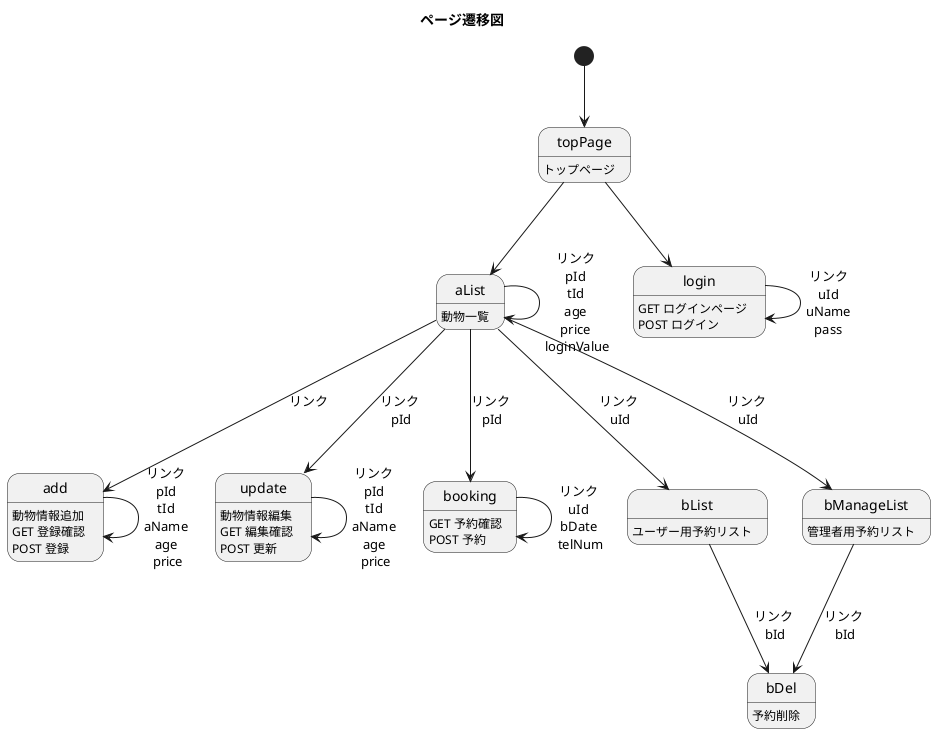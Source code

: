 @startuml
title ページ遷移図

topPage : トップページ
aList : 動物一覧
login : GET ログインページ \nPOST ログイン
add : 動物情報追加 \nGET 登録確認 \nPOST 登録
update : 動物情報編集 \nGET 編集確認 \nPOST 更新
booking : GET 予約確認\nPOST 予約
bDel : 予約削除
bList : ユーザー用予約リスト
bManageList : 管理者用予約リスト


[*] --> topPage
topPage --> aList
topPage --> login
login --> login : リンク\nuId\nuName\npass
aList --> add : リンク \n
add --> add : リンク \npId \ntId \naName \nage \nprice
aList --> booking : リンク \npId
booking --> booking : リンク \nuId \nbDate \ntelNum
aList --> bList : リンク \nuId
bList --> bDel : リンク \nbId
aList --> bManageList : リンク \nuId
bManageList --> bDel : リンク \nbId
aList --> aList : リンク \npId \ntId \nage \nprice \nloginValue
aList --> update : リンク \npId
update --> update : リンク \npId \ntId \naName \nage \nprice


@enduml